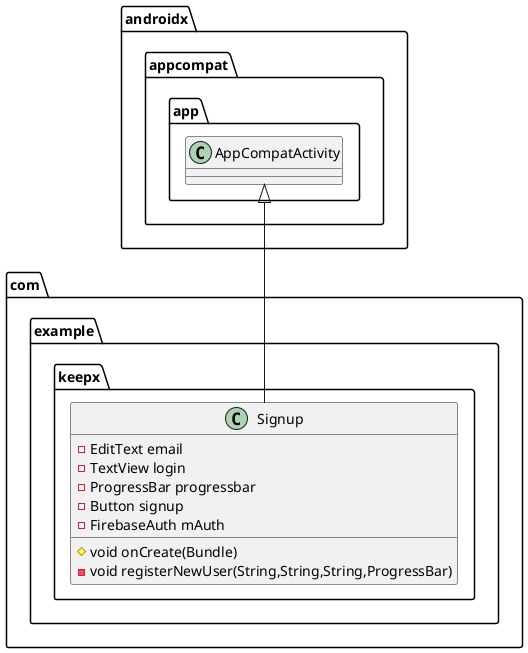 @startuml
class com.example.keepx.Signup {
- EditText email
- TextView login
- ProgressBar progressbar
- Button signup
- FirebaseAuth mAuth
# void onCreate(Bundle)
- void registerNewUser(String,String,String,ProgressBar)
}




androidx.appcompat.app.AppCompatActivity <|-- com.example.keepx.Signup
@enduml